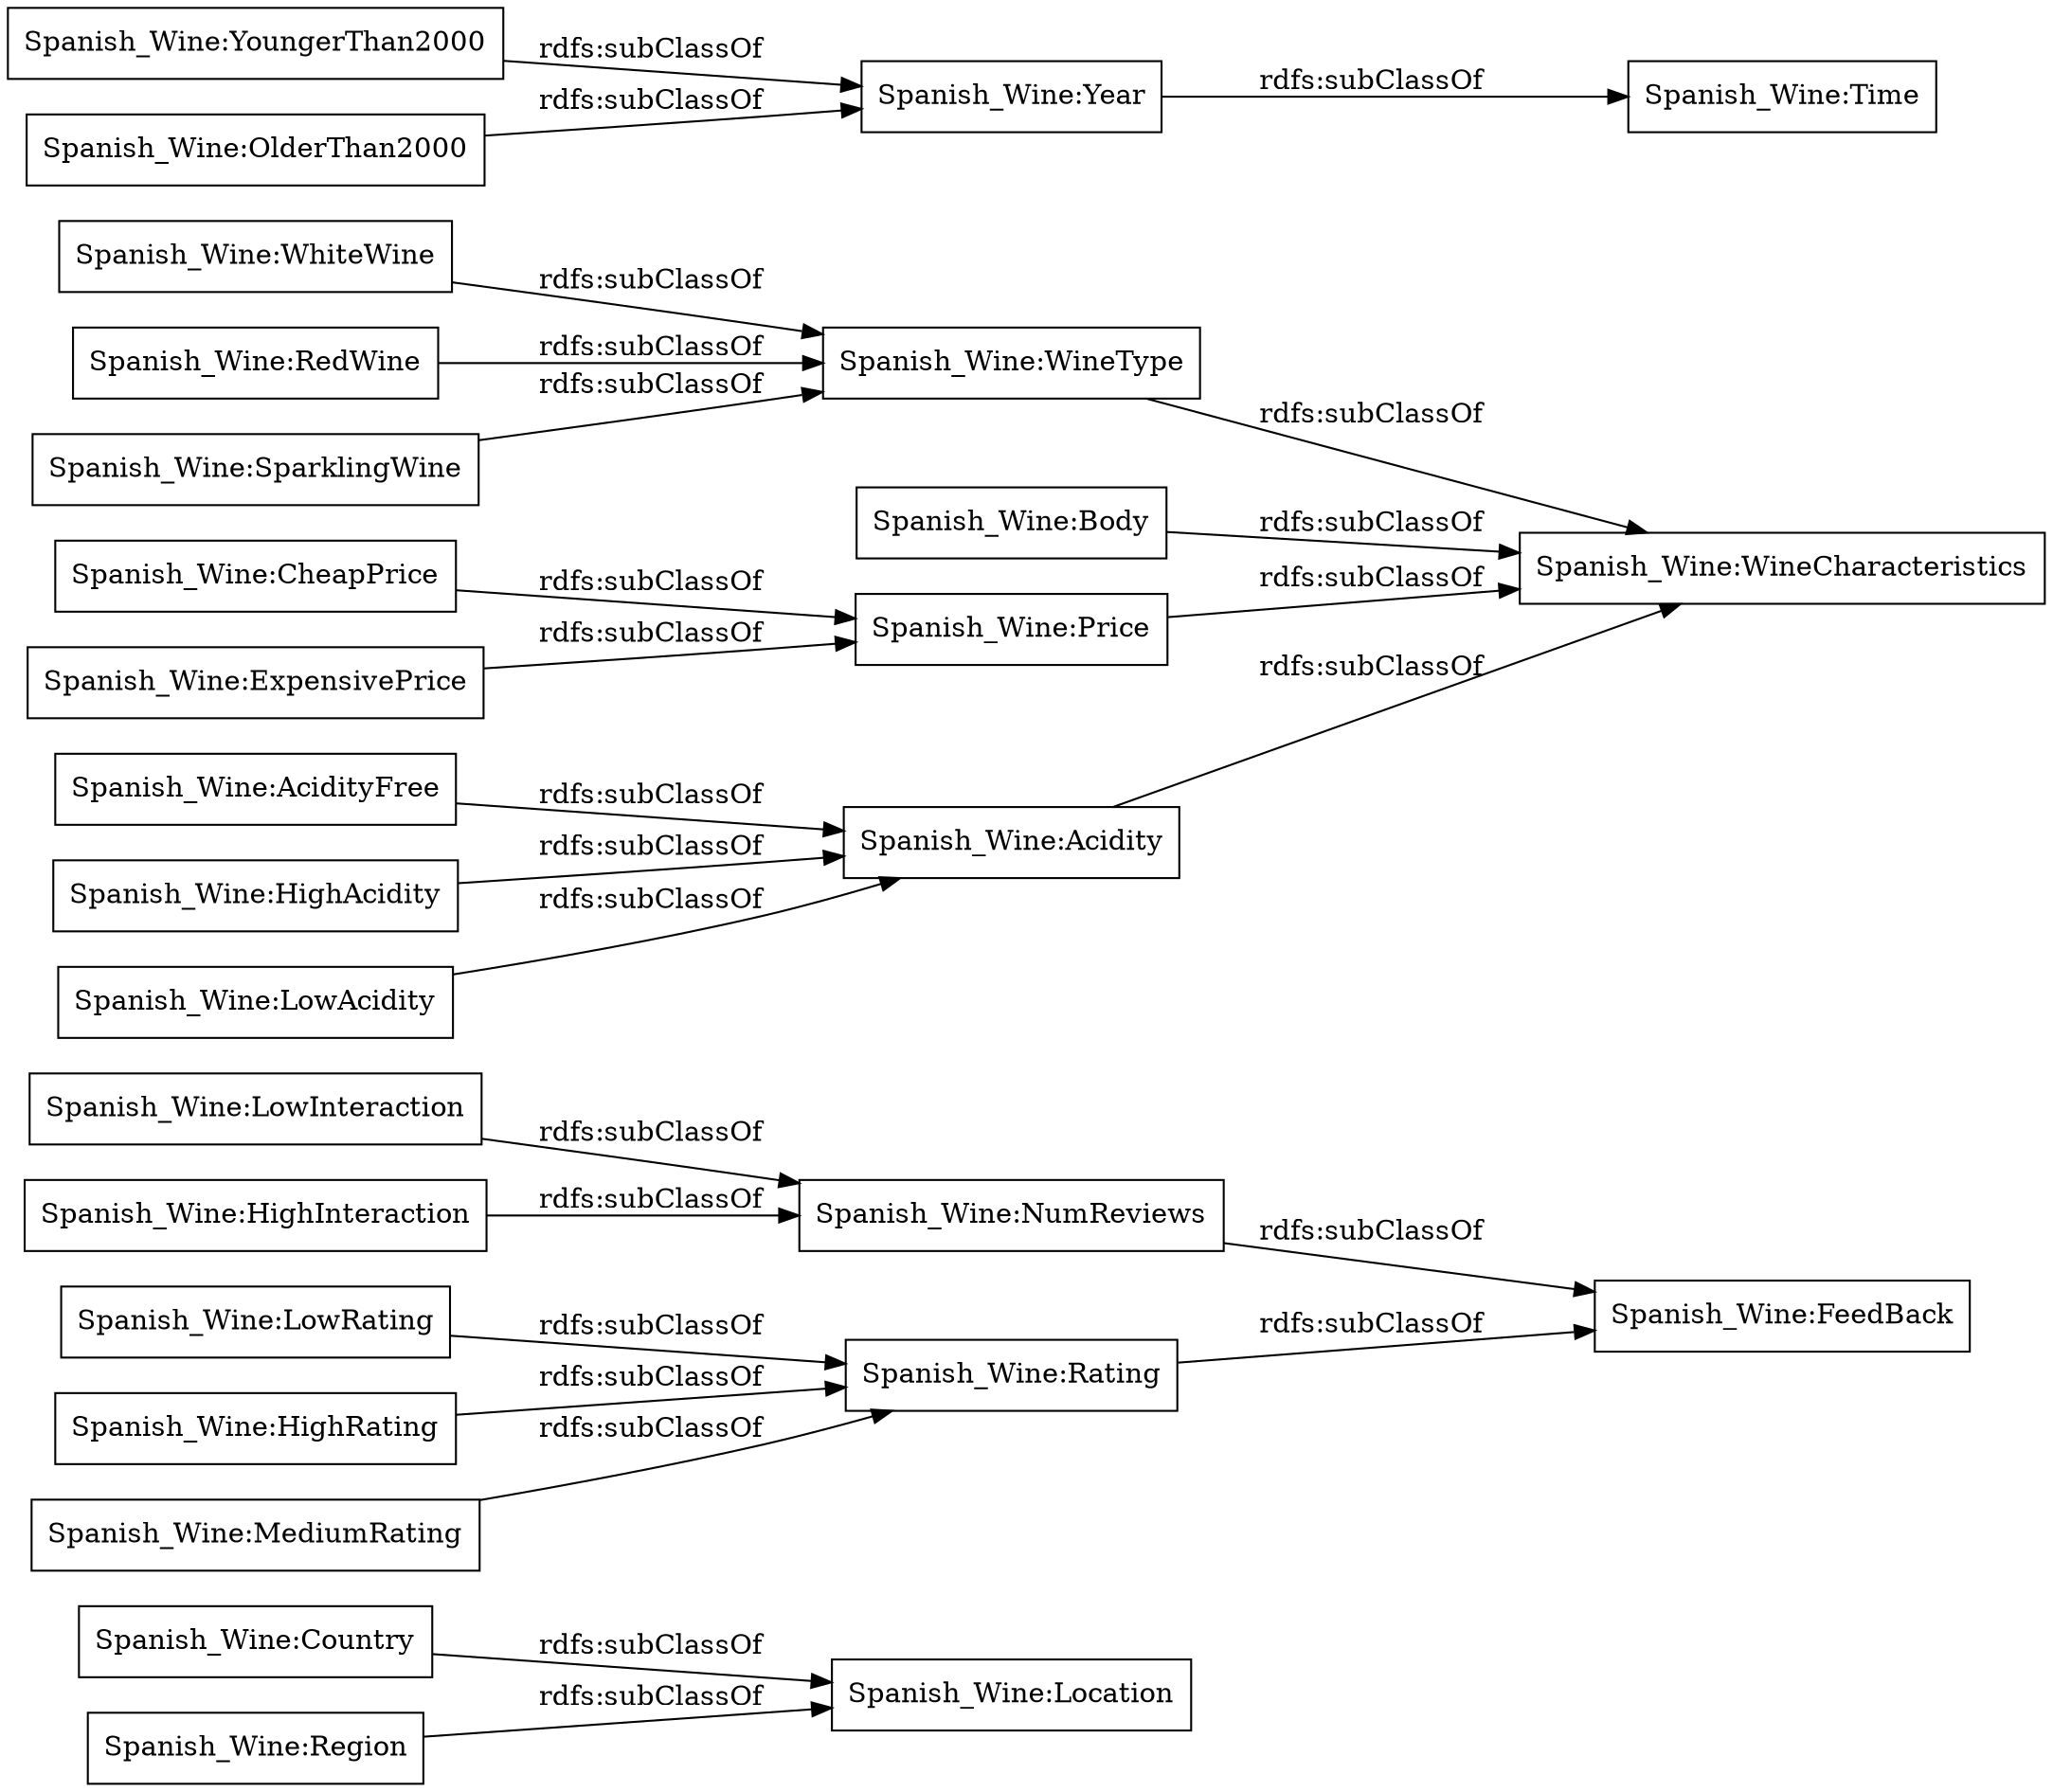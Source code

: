 digraph ar2dtool_diagram { 
rankdir=LR;
size="1000"
node [shape = rectangle, color="black"]; "Spanish_Wine:Country" "Spanish_Wine:Rating" "Spanish_Wine:LowInteraction" "Spanish_Wine:Location" "Spanish_Wine:Acidity" "Spanish_Wine:CheapPrice" "Spanish_Wine:Region" "Spanish_Wine:LowRating" "Spanish_Wine:WineType" "Spanish_Wine:WineCharacteristics" "Spanish_Wine:AcidityFree" "Spanish_Wine:Body" "Spanish_Wine:HighAcidity" "Spanish_Wine:Year" "Spanish_Wine:ExpensivePrice" "Spanish_Wine:YoungerThan2000" "Spanish_Wine:WhiteWine" "Spanish_Wine:RedWine" "Spanish_Wine:HighRating" "Spanish_Wine:MediumRating" "Spanish_Wine:HighInteraction" "Spanish_Wine:SparklingWine" "Spanish_Wine:NumReviews" "Spanish_Wine:LowAcidity" "Spanish_Wine:OlderThan2000" "Spanish_Wine:Time" "Spanish_Wine:FeedBack" "Spanish_Wine:Price" ; /*classes style*/
	"Spanish_Wine:OlderThan2000" -> "Spanish_Wine:Year" [ label = "rdfs:subClassOf" ];
	"Spanish_Wine:LowRating" -> "Spanish_Wine:Rating" [ label = "rdfs:subClassOf" ];
	"Spanish_Wine:HighRating" -> "Spanish_Wine:Rating" [ label = "rdfs:subClassOf" ];
	"Spanish_Wine:RedWine" -> "Spanish_Wine:WineType" [ label = "rdfs:subClassOf" ];
	"Spanish_Wine:WhiteWine" -> "Spanish_Wine:WineType" [ label = "rdfs:subClassOf" ];
	"Spanish_Wine:Body" -> "Spanish_Wine:WineCharacteristics" [ label = "rdfs:subClassOf" ];
	"Spanish_Wine:LowInteraction" -> "Spanish_Wine:NumReviews" [ label = "rdfs:subClassOf" ];
	"Spanish_Wine:ExpensivePrice" -> "Spanish_Wine:Price" [ label = "rdfs:subClassOf" ];
	"Spanish_Wine:HighAcidity" -> "Spanish_Wine:Acidity" [ label = "rdfs:subClassOf" ];
	"Spanish_Wine:NumReviews" -> "Spanish_Wine:FeedBack" [ label = "rdfs:subClassOf" ];
	"Spanish_Wine:SparklingWine" -> "Spanish_Wine:WineType" [ label = "rdfs:subClassOf" ];
	"Spanish_Wine:YoungerThan2000" -> "Spanish_Wine:Year" [ label = "rdfs:subClassOf" ];
	"Spanish_Wine:Year" -> "Spanish_Wine:Time" [ label = "rdfs:subClassOf" ];
	"Spanish_Wine:Country" -> "Spanish_Wine:Location" [ label = "rdfs:subClassOf" ];
	"Spanish_Wine:AcidityFree" -> "Spanish_Wine:Acidity" [ label = "rdfs:subClassOf" ];
	"Spanish_Wine:HighInteraction" -> "Spanish_Wine:NumReviews" [ label = "rdfs:subClassOf" ];
	"Spanish_Wine:Region" -> "Spanish_Wine:Location" [ label = "rdfs:subClassOf" ];
	"Spanish_Wine:WineType" -> "Spanish_Wine:WineCharacteristics" [ label = "rdfs:subClassOf" ];
	"Spanish_Wine:LowAcidity" -> "Spanish_Wine:Acidity" [ label = "rdfs:subClassOf" ];
	"Spanish_Wine:CheapPrice" -> "Spanish_Wine:Price" [ label = "rdfs:subClassOf" ];
	"Spanish_Wine:Price" -> "Spanish_Wine:WineCharacteristics" [ label = "rdfs:subClassOf" ];
	"Spanish_Wine:Acidity" -> "Spanish_Wine:WineCharacteristics" [ label = "rdfs:subClassOf" ];
	"Spanish_Wine:Rating" -> "Spanish_Wine:FeedBack" [ label = "rdfs:subClassOf" ];
	"Spanish_Wine:MediumRating" -> "Spanish_Wine:Rating" [ label = "rdfs:subClassOf" ];

}

